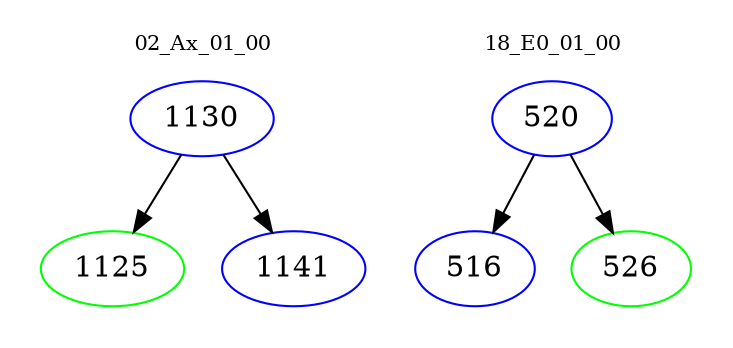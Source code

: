 digraph{
subgraph cluster_0 {
color = white
label = "02_Ax_01_00";
fontsize=10;
T0_1130 [label="1130", color="blue"]
T0_1130 -> T0_1125 [color="black"]
T0_1125 [label="1125", color="green"]
T0_1130 -> T0_1141 [color="black"]
T0_1141 [label="1141", color="blue"]
}
subgraph cluster_1 {
color = white
label = "18_E0_01_00";
fontsize=10;
T1_520 [label="520", color="blue"]
T1_520 -> T1_516 [color="black"]
T1_516 [label="516", color="blue"]
T1_520 -> T1_526 [color="black"]
T1_526 [label="526", color="green"]
}
}
